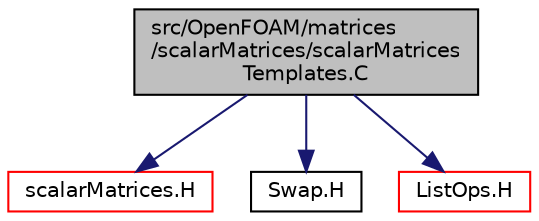 digraph "src/OpenFOAM/matrices/scalarMatrices/scalarMatricesTemplates.C"
{
  bgcolor="transparent";
  edge [fontname="Helvetica",fontsize="10",labelfontname="Helvetica",labelfontsize="10"];
  node [fontname="Helvetica",fontsize="10",shape=record];
  Node0 [label="src/OpenFOAM/matrices\l/scalarMatrices/scalarMatrices\lTemplates.C",height=0.2,width=0.4,color="black", fillcolor="grey75", style="filled", fontcolor="black"];
  Node0 -> Node1 [color="midnightblue",fontsize="10",style="solid",fontname="Helvetica"];
  Node1 [label="scalarMatrices.H",height=0.2,width=0.4,color="red",URL="$a11774.html"];
  Node0 -> Node67 [color="midnightblue",fontsize="10",style="solid",fontname="Helvetica"];
  Node67 [label="Swap.H",height=0.2,width=0.4,color="black",URL="$a13547.html",tooltip="Swap its arguments. "];
  Node0 -> Node89 [color="midnightblue",fontsize="10",style="solid",fontname="Helvetica"];
  Node89 [label="ListOps.H",height=0.2,width=0.4,color="red",URL="$a09389.html",tooltip="Various functions to operate on Lists. "];
}
